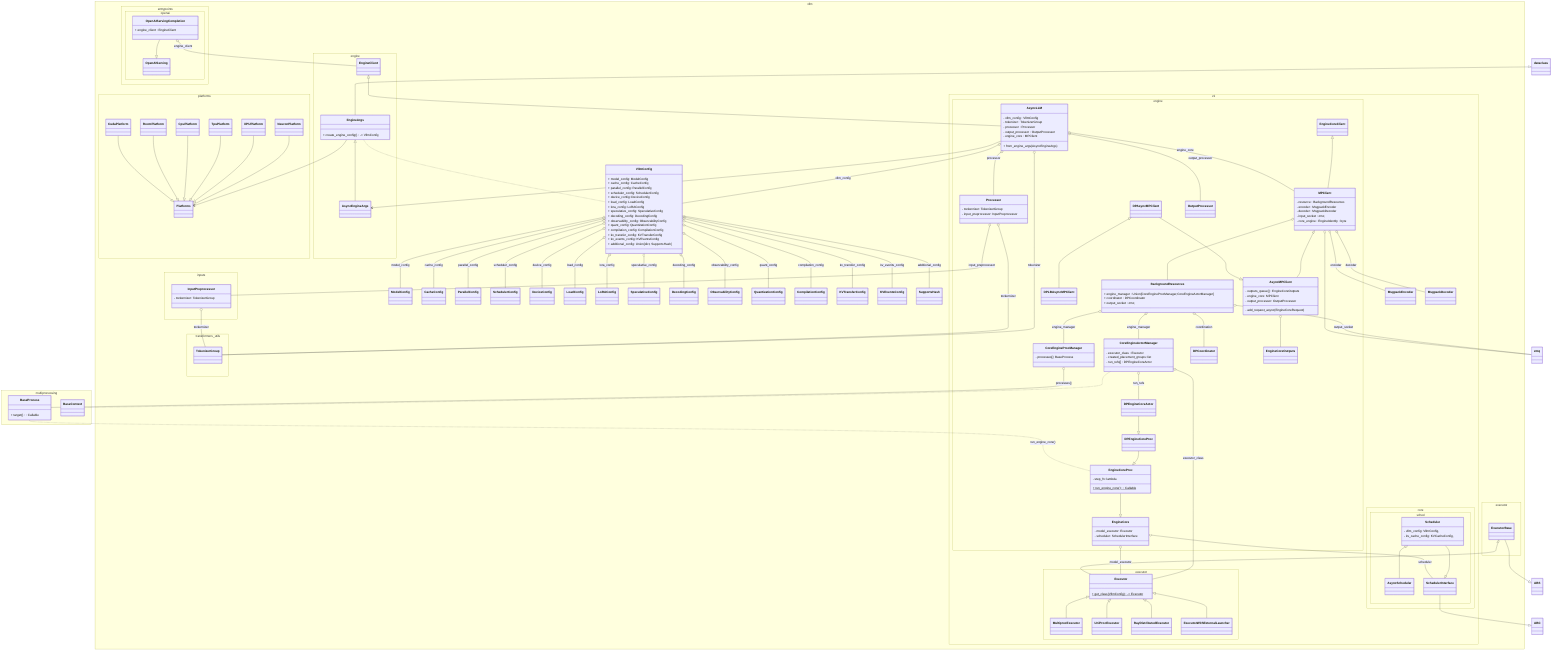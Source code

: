 classDiagram
dirction TB


%% ZeroMQ
class zmq

namespace multiprocessing{
    class BaseProcess{
        + target() : Callable
    }
    class BaseContext
}

namespace vllm{
    
    class VllmConfig{
        + model_config: ModelConfig
        + cache_config: CacheConfig
        + parallel_config: ParallelConfig
        + scheduler_config: SchedulerConfig
        + device_config: DeviceConfig
        + load_config: LoadConfig
        + lora_config: LoRAConfig
        + speculative_config: SpeculativeConfig
        + decoding_config: DecodingConfig
        + observability_config: ObservabilityConfig
        + quant_config: QuantizationConfig
        + compilation_config: CompilationConfig
        + kv_transfer_config: KVTransferConfig
        + kv_events_config: KVEventsConfig
        + additional_config: Union[dict, SupportsHash]
    }
    class ModelConfig
    class CacheConfig
    class ParallelConfig
    class SchedulerConfig
    class DeviceConfig
    class LoadConfig
    class LoRAConfig
    class SpeculativeConfig
    class DecodingConfig
    class ObservabilityConfig
    class QuantizationConfig
    class CompilationConfig
    class KVTransferConfig
    class KVEventsConfig
    class SupportsHash
}

namespace vllm.executor{
    class ExecutorBase
}

ExecutorBase <|--Executor
ExecutorBase --|> ABS

namespace vllm.entrypoints.openai{
    class OpenAIServingCompletion{
        + engine_client : EngineClient
    }
    class OpenAIServing
}

namespace vllm.platforms {
    class Platforms
    class CudaPlatform
    class RocmPlatform
    class CpuPlatform
    class TpuPlatform
    class XPUPlatform
    class NeuronPlatform
}

namespace vllm.engine{
    class EngineArgs{
        + create_engine_config() -> VllmConfig
    }
    class AsyncEngineArgs
    class EngineClient
}

namespace vllm.transformers_utils{
    class TokenizerGroup
}


namespace vllm.inputs{
    class InputPreprocessor{
        - tockernizer: TokenizerGroup
    }
}

namespace vllm.v1{
    class MsgpackEncoder
    class MsgpackDecoder
}

namespace vllm.v1.core.sched{
    class Scheduler{
        - vllm_config: VllmConfig,
        - kv_cache_config: KVCacheConfig,
    }
    class AsyncScheduler
    class SchedulerInterface
}

SchedulerInterface--|>ABC

namespace vllm.v1.executor{
    class Executor{
        + get_class(VllmConfig) -> Executor$
    }
    class MultiprocExecutor
    class UniProcExecutor
    class RayDistributedExecutor
    class ExecutorWithExternalLauncher
}

Executor<|--MultiprocExecutor
Executor<|--UniProcExecutor
Executor<|--RayDistributedExecutor
Executor<|--ExecutorWithExternalLauncher

namespace vllm.v1.engine{
    class CoreEngineProcManager{
        - processes[]: BaseProcess
    }
    class CoreEngineActorManager{
        - executor_class : Executor
        - created_placement_groups: list
        - run_refs[] : DPEngineCoreActor
    }
    class AsyncLLM{
        - vllm_config : VllmConfig
        - tokenizer : TokenizerGroup
        - processor : Processor
        - output_processor : OutputProcessor
        - engine_core : MPClient
        
        + from_engine_args(AsyncEngineArgs)
    }
    class AsyncMPClient{
        - outputs_queue[] : EngineCoreOutputs
        - engine_core: MPClient
        - output_processor: OutputProcessor
        - add_request_async(EngineCoreRequest)
    }
    %% rank와 client의 주소를 저장하고 관리 하는 클래스
    class MPClient{
        - resource : BackgroundResources
        - encoder : MsgpackEncoder
        - decoder : MsgpackDecoder
        - input_socket : zmq
        %% Global scope의 core_engine과 동일한 Rank 번호를가지고 있어서 zmq로 해당 rank로 요청을 보낸다.
        - core_engine : EngineIdentity : byte
    }
    class EngineCore{
        - model_executor: Executor
        - scheduler: SchedulerInterface
    }
    class EngineCoreProc{
        + run_engine_core()$ : Callable
        - step_fn: lambda
    }
    class BackgroundResources{
        + engine_manager : Union[CoreEngineProcManager,CoreEngineActorManager]
        + coordinator : DPCoordinator
        + output_socket : zmq
    }
    class Processor{
        - tockernizer: TokenizerGroup
        - input_preprocessor: InputPreprocessor
    }
    class DPAsyncMPClient
    class DPLBAsyncMPClient
    class DPCoordinator
    class OutputProcessor
    class EngineCoreClient
    class EngineCoreOutputs
    class DPEngineCoreActor
    class DPEngineCoreProc
}

namespace vllm.v1.executor{
    class Executor
}

CoreEngineProcManager o-- BaseProcess: processes[]

EngineArgs-->Platforms
EngineArgs .. VllmConfig

CudaPlatform --|> Platforms
RocmPlatform --|> Platforms
CpuPlatform --|> Platforms
TpuPlatform --|> Platforms
XPUPlatform --|> Platforms
NeuronPlatform --|> Platforms

EngineCore o-- Executor: model_executor
EngineCore o-- SchedulerInterface: scheduler

CoreEngineActorManager ..BaseContext


BaseProcess .. EngineCoreProc: run_engine_core()


InputPreprocessor o-- TokenizerGroup: tockernizer 

Processor o-- InputPreprocessor: input_preprocessor 
Processor o-- TokenizerGroup: tockernizer 

MPClient o-- MsgpackEncoder: encoder
MPClient o-- MsgpackDecoder: decoder
MPClient o-- zmq

AsyncMPClient o-- EngineCoreOutputs : 
VllmConfig o-- ModelConfig: model_config
VllmConfig o-- CacheConfig : cache_config
VllmConfig o-- ParallelConfig : parallel_config
VllmConfig o-- SchedulerConfig : scheduler_config
VllmConfig o-- DeviceConfig : device_config
VllmConfig o-- LoadConfig : load_config
VllmConfig o-- LoRAConfig : lora_config
VllmConfig o-- SpeculativeConfig : speculative_config
VllmConfig o-- DecodingConfig : decoding_config
VllmConfig o-- ObservabilityConfig : observability_config
VllmConfig o-- QuantizationConfig : quant_config
VllmConfig o-- CompilationConfig : compilation_config
VllmConfig o-- KVTransferConfig : kv_transfer_config
VllmConfig o-- KVEventsConfig : kv_events_config
VllmConfig o-- SupportsHash : additional_config

Scheduler--|>SchedulerInterface
Scheduler<|--AsyncScheduler

OpenAIServingCompletion--|>OpenAIServing
OpenAIServingCompletion o-- EngineClient: engine_client

AsyncLLM o-- VllmConfig : vllm_config
AsyncLLM o-- TokenizerGroup: tokenizer
AsyncLLM o-- Processor: processor
AsyncLLM o-- OutputProcessor: output_processor
AsyncLLM o-- MPClient: engine_core

EngineCoreClient<|--MPClient
DPAsyncMPClient--|>AsyncMPClient
DPAsyncMPClient<|--DPLBAsyncMPClient

MPClient<|--AsyncMPClient
MPClient o-- BackgroundResources

dataclass <|-- EngineArgs
EngineArgs <|--AsyncEngineArgs

AsyncLLM-->AsyncEngineArgs
EngineClient <|--AsyncLLM

BackgroundResources o-- DPCoordinator : coordination
BackgroundResources o-- CoreEngineProcManager: engine_manager
BackgroundResources o-- CoreEngineActorManager: engine_manager
BackgroundResources o-- zmq: output_socket

CoreEngineActorManager o-- Executor: executor_class
CoreEngineActorManager o-- DPEngineCoreActor: run_refs

DPEngineCoreActor--|>DPEngineCoreProc
DPEngineCoreProc--|>EngineCoreProc
EngineCoreProc--|>EngineCore